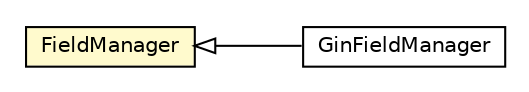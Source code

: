 #!/usr/local/bin/dot
#
# Class diagram 
# Generated by UMLGraph version R5_6-24-gf6e263 (http://www.umlgraph.org/)
#

digraph G {
	edge [fontname="Helvetica",fontsize=10,labelfontname="Helvetica",labelfontsize=10];
	node [fontname="Helvetica",fontsize=10,shape=plaintext];
	nodesep=0.25;
	ranksep=0.5;
	rankdir=LR;
	// com.google.gwt.uibinder.rebind.FieldManager
	c182196 [label=<<table title="com.google.gwt.uibinder.rebind.FieldManager" border="0" cellborder="1" cellspacing="0" cellpadding="2" port="p" bgcolor="lemonChiffon" href="./FieldManager.html">
		<tr><td><table border="0" cellspacing="0" cellpadding="1">
<tr><td align="center" balign="center"> FieldManager </td></tr>
		</table></td></tr>
		</table>>, URL="./FieldManager.html", fontname="Helvetica", fontcolor="black", fontsize=10.0];
	// com.google.gwt.uibinder.rebind.GinFieldManager
	c182198 [label=<<table title="com.google.gwt.uibinder.rebind.GinFieldManager" border="0" cellborder="1" cellspacing="0" cellpadding="2" port="p" href="./GinFieldManager.html">
		<tr><td><table border="0" cellspacing="0" cellpadding="1">
<tr><td align="center" balign="center"> GinFieldManager </td></tr>
		</table></td></tr>
		</table>>, URL="./GinFieldManager.html", fontname="Helvetica", fontcolor="black", fontsize=10.0];
	//com.google.gwt.uibinder.rebind.GinFieldManager extends com.google.gwt.uibinder.rebind.FieldManager
	c182196:p -> c182198:p [dir=back,arrowtail=empty];
}

